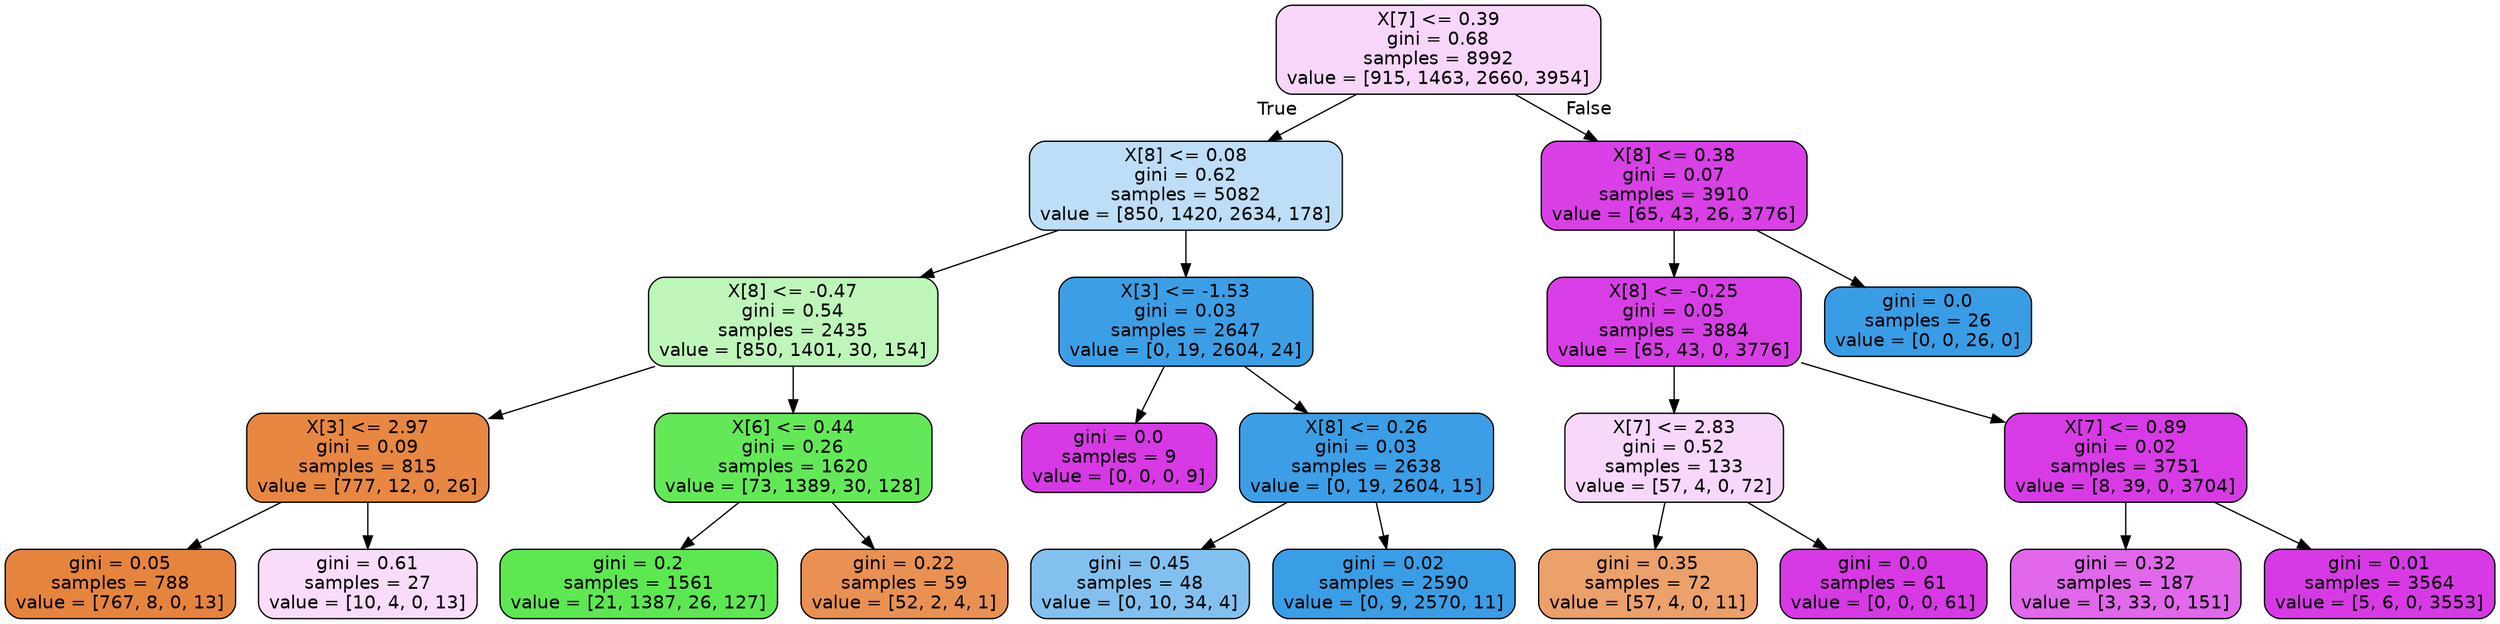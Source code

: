 digraph Tree {
node [shape=box, style="filled, rounded", color="black", fontname=helvetica] ;
edge [fontname=helvetica] ;
0 [label="X[7] <= 0.39\ngini = 0.68\nsamples = 8992\nvalue = [915, 1463, 2660, 3954]", fillcolor="#d739e534"] ;
1 [label="X[8] <= 0.08\ngini = 0.62\nsamples = 5082\nvalue = [850, 1420, 2634, 178]", fillcolor="#399de555"] ;
0 -> 1 [labeldistance=2.5, labelangle=45, headlabel="True"] ;
2 [label="X[8] <= -0.47\ngini = 0.54\nsamples = 2435\nvalue = [850, 1401, 30, 154]", fillcolor="#47e53959"] ;
1 -> 2 ;
3 [label="X[3] <= 2.97\ngini = 0.09\nsamples = 815\nvalue = [777, 12, 0, 26]", fillcolor="#e58139f3"] ;
2 -> 3 ;
4 [label="gini = 0.05\nsamples = 788\nvalue = [767, 8, 0, 13]", fillcolor="#e58139f8"] ;
3 -> 4 ;
5 [label="gini = 0.61\nsamples = 27\nvalue = [10, 4, 0, 13]", fillcolor="#d739e52d"] ;
3 -> 5 ;
6 [label="X[6] <= 0.44\ngini = 0.26\nsamples = 1620\nvalue = [73, 1389, 30, 128]", fillcolor="#47e539d8"] ;
2 -> 6 ;
7 [label="gini = 0.2\nsamples = 1561\nvalue = [21, 1387, 26, 127]", fillcolor="#47e539e0"] ;
6 -> 7 ;
8 [label="gini = 0.22\nsamples = 59\nvalue = [52, 2, 4, 1]", fillcolor="#e58139df"] ;
6 -> 8 ;
9 [label="X[3] <= -1.53\ngini = 0.03\nsamples = 2647\nvalue = [0, 19, 2604, 24]", fillcolor="#399de5fb"] ;
1 -> 9 ;
10 [label="gini = 0.0\nsamples = 9\nvalue = [0, 0, 0, 9]", fillcolor="#d739e5ff"] ;
9 -> 10 ;
11 [label="X[8] <= 0.26\ngini = 0.03\nsamples = 2638\nvalue = [0, 19, 2604, 15]", fillcolor="#399de5fc"] ;
9 -> 11 ;
12 [label="gini = 0.45\nsamples = 48\nvalue = [0, 10, 34, 4]", fillcolor="#399de5a1"] ;
11 -> 12 ;
13 [label="gini = 0.02\nsamples = 2590\nvalue = [0, 9, 2570, 11]", fillcolor="#399de5fd"] ;
11 -> 13 ;
14 [label="X[8] <= 0.38\ngini = 0.07\nsamples = 3910\nvalue = [65, 43, 26, 3776]", fillcolor="#d739e5f6"] ;
0 -> 14 [labeldistance=2.5, labelangle=-45, headlabel="False"] ;
15 [label="X[8] <= -0.25\ngini = 0.05\nsamples = 3884\nvalue = [65, 43, 0, 3776]", fillcolor="#d739e5f8"] ;
14 -> 15 ;
16 [label="X[7] <= 2.83\ngini = 0.52\nsamples = 133\nvalue = [57, 4, 0, 72]", fillcolor="#d739e532"] ;
15 -> 16 ;
17 [label="gini = 0.35\nsamples = 72\nvalue = [57, 4, 0, 11]", fillcolor="#e58139c0"] ;
16 -> 17 ;
18 [label="gini = 0.0\nsamples = 61\nvalue = [0, 0, 0, 61]", fillcolor="#d739e5ff"] ;
16 -> 18 ;
19 [label="X[7] <= 0.89\ngini = 0.02\nsamples = 3751\nvalue = [8, 39, 0, 3704]", fillcolor="#d739e5fc"] ;
15 -> 19 ;
20 [label="gini = 0.32\nsamples = 187\nvalue = [3, 33, 0, 151]", fillcolor="#d739e5c3"] ;
19 -> 20 ;
21 [label="gini = 0.01\nsamples = 3564\nvalue = [5, 6, 0, 3553]", fillcolor="#d739e5fe"] ;
19 -> 21 ;
22 [label="gini = 0.0\nsamples = 26\nvalue = [0, 0, 26, 0]", fillcolor="#399de5ff"] ;
14 -> 22 ;
}